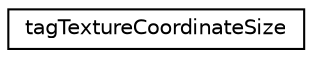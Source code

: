 digraph "Graphical Class Hierarchy"
{
 // LATEX_PDF_SIZE
  edge [fontname="Helvetica",fontsize="10",labelfontname="Helvetica",labelfontsize="10"];
  node [fontname="Helvetica",fontsize="10",shape=record];
  rankdir="LR";
  Node0 [label="tagTextureCoordinateSize",height=0.2,width=0.4,color="black", fillcolor="white", style="filled",URL="$structtag_texture_coordinate_size.html",tooltip=" "];
}
